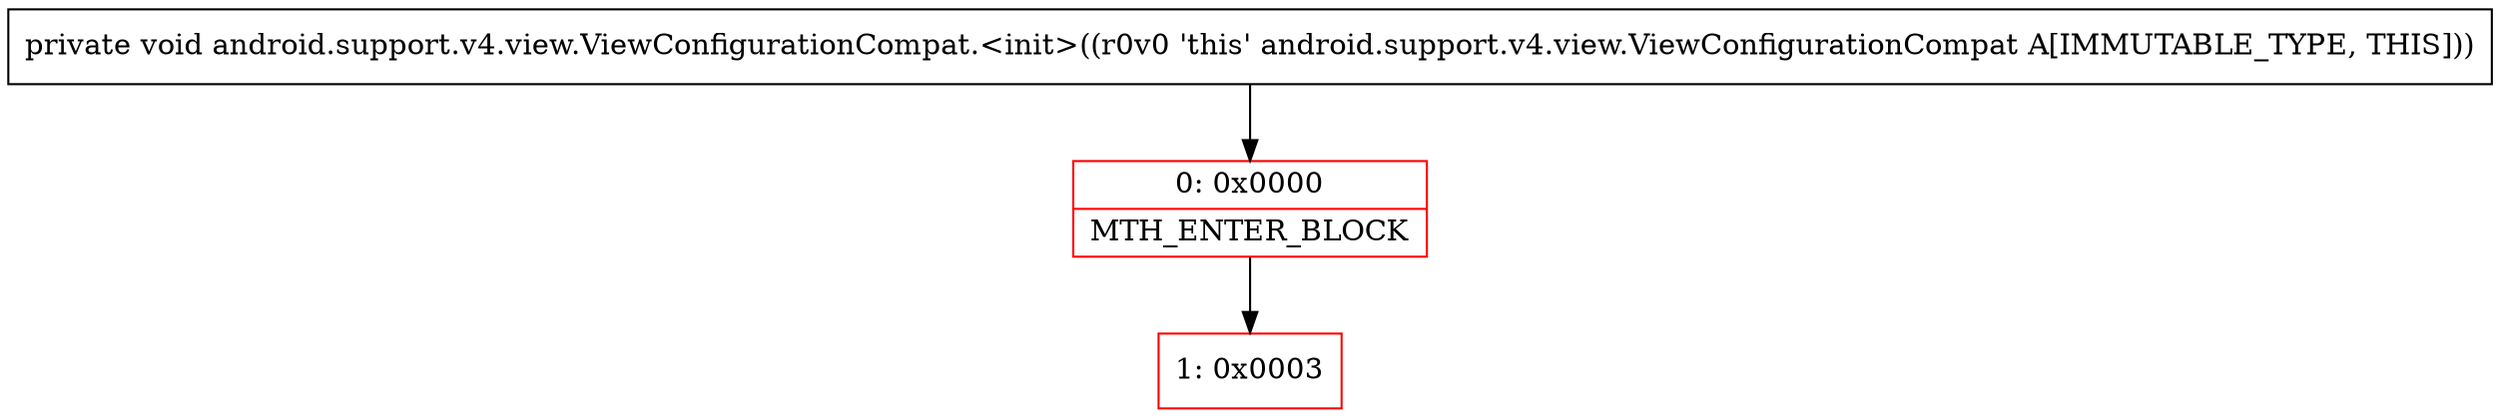 digraph "CFG forandroid.support.v4.view.ViewConfigurationCompat.\<init\>()V" {
subgraph cluster_Region_1391367333 {
label = "R(0)";
node [shape=record,color=blue];
}
Node_0 [shape=record,color=red,label="{0\:\ 0x0000|MTH_ENTER_BLOCK\l}"];
Node_1 [shape=record,color=red,label="{1\:\ 0x0003}"];
MethodNode[shape=record,label="{private void android.support.v4.view.ViewConfigurationCompat.\<init\>((r0v0 'this' android.support.v4.view.ViewConfigurationCompat A[IMMUTABLE_TYPE, THIS])) }"];
MethodNode -> Node_0;
Node_0 -> Node_1;
}

